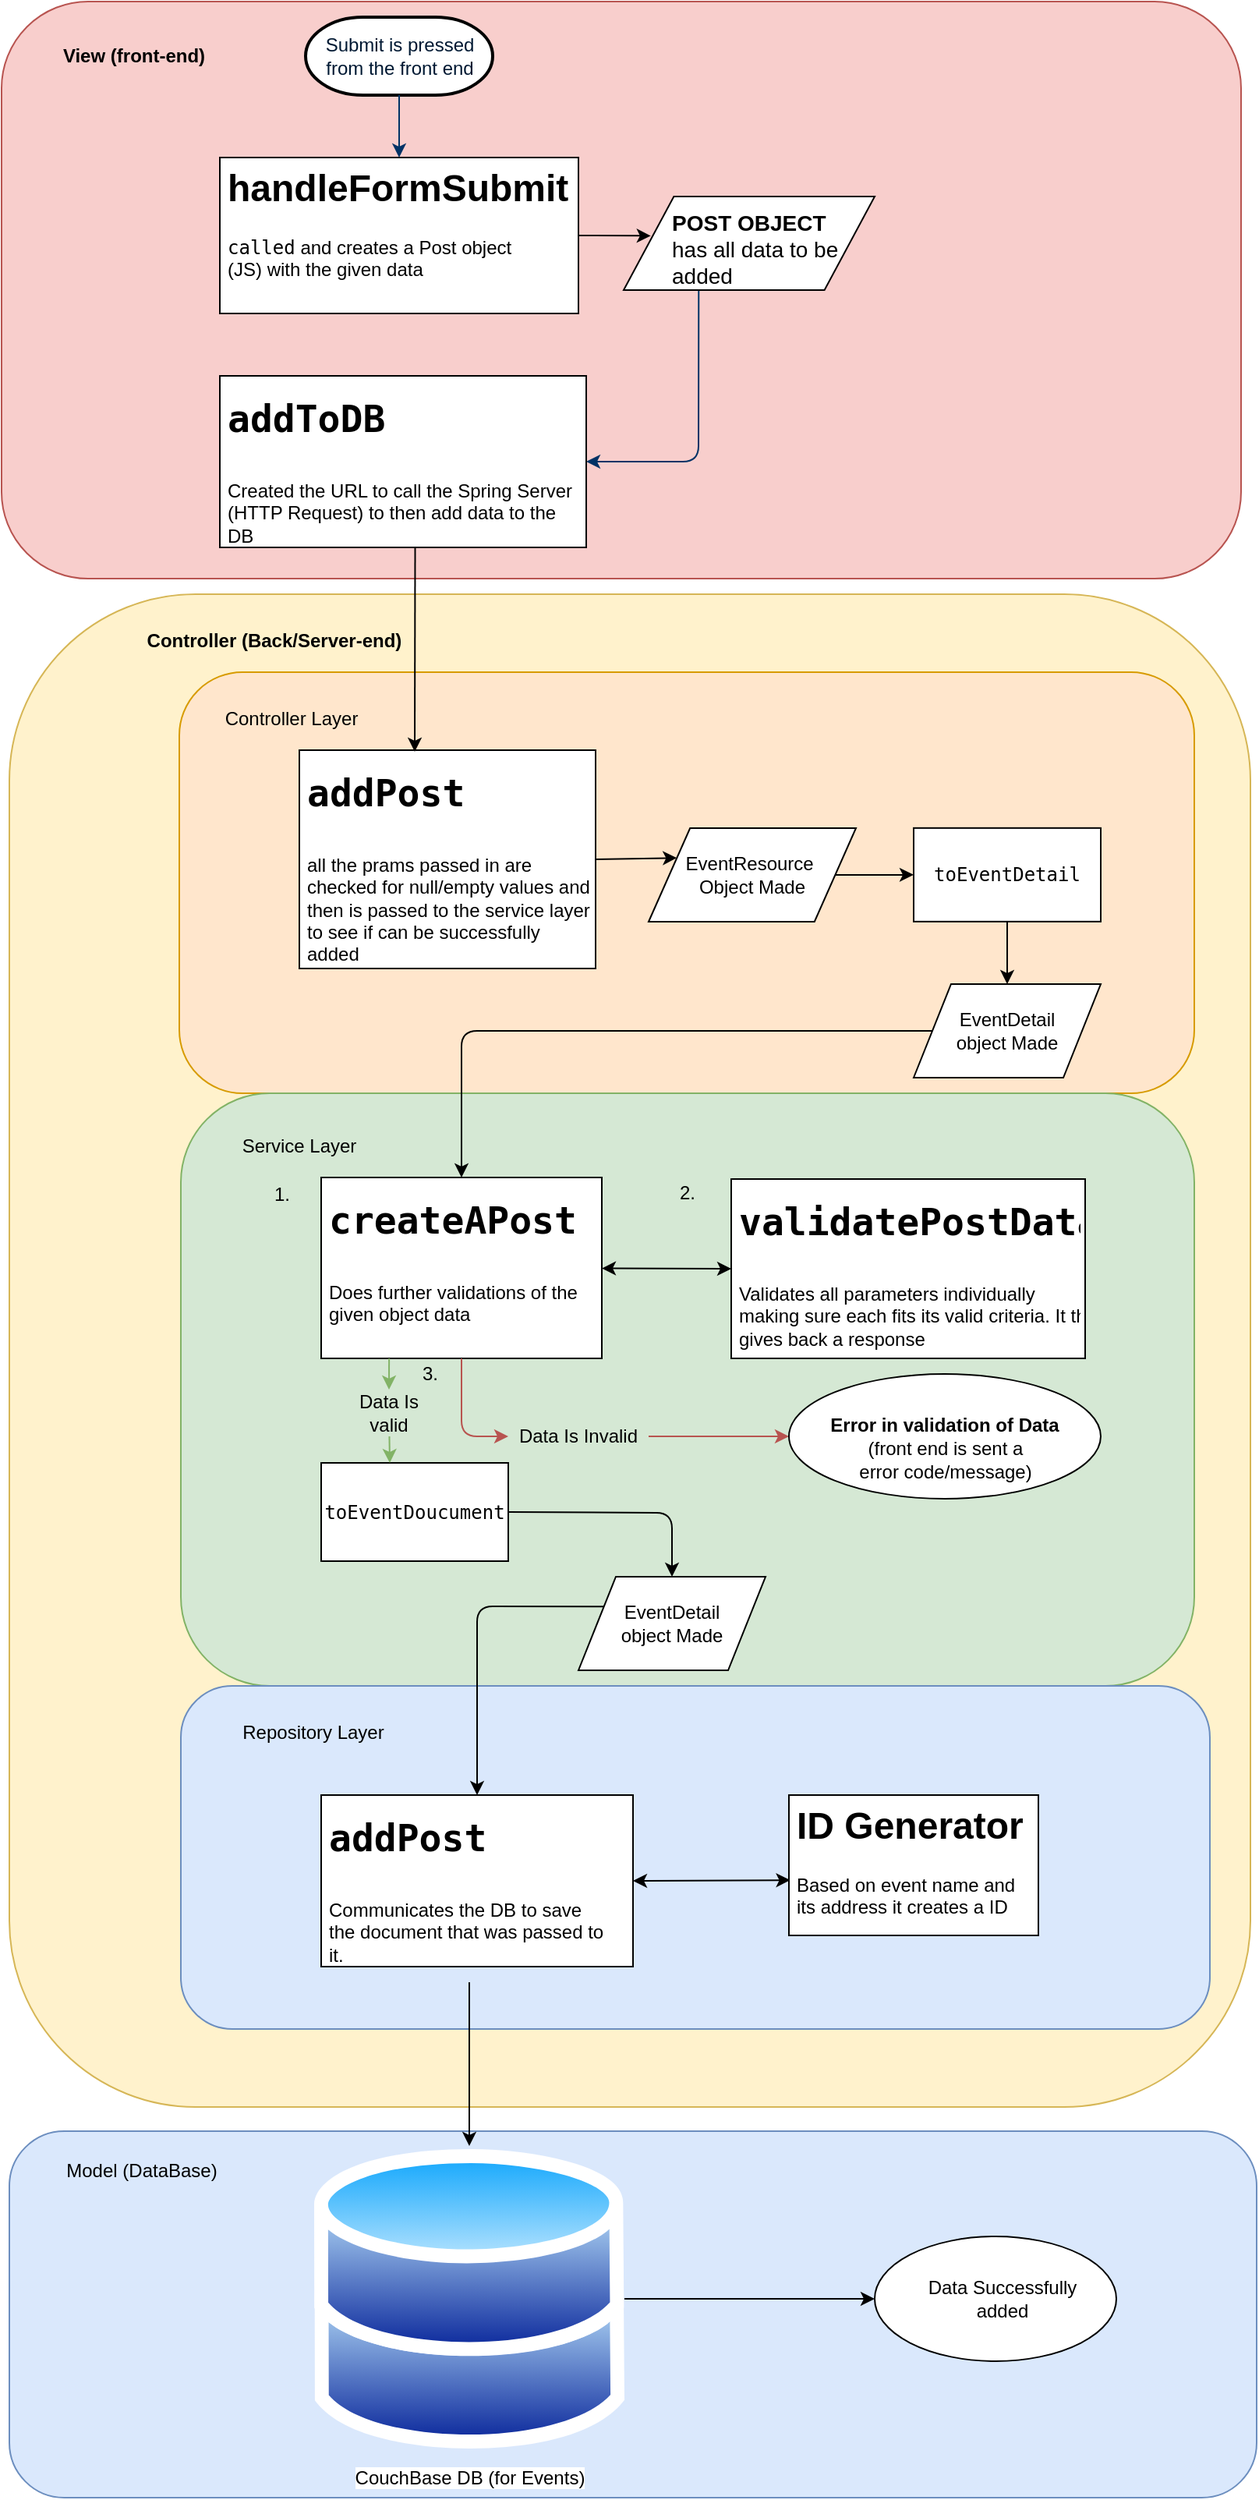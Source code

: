 <mxfile version="10.8.4" type="device"><diagram id="6a731a19-8d31-9384-78a2-239565b7b9f0" name="Page-1"><mxGraphModel dx="628" dy="297" grid="1" gridSize="10" guides="1" tooltips="1" connect="1" arrows="1" fold="1" page="1" pageScale="1" pageWidth="1169" pageHeight="827" background="#ffffff" math="0" shadow="0"><root><mxCell id="0"/><mxCell id="1" parent="0"/><mxCell id="35ZcNOYxvB1pqXLSH2v5-153" value="" style="rounded=1;whiteSpace=wrap;html=1;fillColor=#dae8fc;strokeColor=#6c8ebf;" vertex="1" parent="1"><mxGeometry x="70" y="1395.5" width="800" height="235" as="geometry"/></mxCell><mxCell id="35ZcNOYxvB1pqXLSH2v5-60" value="" style="rounded=1;whiteSpace=wrap;html=1;fillColor=#f8cecc;strokeColor=#b85450;" vertex="1" parent="1"><mxGeometry x="65" y="30" width="795" height="370" as="geometry"/></mxCell><mxCell id="35ZcNOYxvB1pqXLSH2v5-55" value="" style="rounded=0;whiteSpace=wrap;html=1;" vertex="1" parent="1"><mxGeometry x="205" y="130" width="230" height="100" as="geometry"/></mxCell><mxCell id="2" value="Submit is pressed &lt;br&gt;from the front end" style="shape=mxgraph.flowchart.terminator;fillColor=#FFFFFF;strokeColor=#000000;strokeWidth=2;gradientColor=none;gradientDirection=north;fontColor=#001933;fontStyle=0;html=1;" parent="1" vertex="1"><mxGeometry x="260" y="40" width="120" height="50" as="geometry"/></mxCell><mxCell id="7" style="fontColor=#001933;fontStyle=1;strokeColor=#003366;strokeWidth=1;html=1;" parent="1" source="2" edge="1"><mxGeometry relative="1" as="geometry"><mxPoint x="320" y="130" as="targetPoint"/></mxGeometry></mxCell><mxCell id="8" style="fontColor=#001933;fontStyle=1;strokeColor=#003366;strokeWidth=1;html=1;entryX=1;entryY=0.5;entryDx=0;entryDy=0;exitX=0.299;exitY=0.999;exitDx=0;exitDy=0;exitPerimeter=0;" parent="1" source="35ZcNOYxvB1pqXLSH2v5-89" target="35ZcNOYxvB1pqXLSH2v5-67" edge="1"><mxGeometry relative="1" as="geometry"><mxPoint x="512" y="216" as="sourcePoint"/><mxPoint x="319.5" y="270.0" as="targetPoint"/><Array as="points"><mxPoint x="512" y="325"/></Array></mxGeometry></mxCell><mxCell id="35ZcNOYxvB1pqXLSH2v5-59" value="&lt;h1&gt;&lt;span&gt;handleFormSubmit&lt;/span&gt;&lt;br&gt;&lt;/h1&gt;&lt;pre&gt;&lt;div&gt;&lt;span&gt;called&lt;/span&gt;&lt;span style=&quot;font-family: &amp;#34;helvetica&amp;#34; ; white-space: normal&quot;&gt;&amp;nbsp;and creates a Post object (JS)&amp;nbsp;&lt;/span&gt;&lt;span style=&quot;font-family: &amp;#34;helvetica&amp;#34; ; white-space: normal&quot;&gt;with the given data&lt;/span&gt;&lt;/div&gt;&lt;/pre&gt;" style="text;html=1;strokeColor=none;fillColor=none;spacing=5;spacingTop=-20;whiteSpace=wrap;overflow=hidden;rounded=0;" vertex="1" parent="1"><mxGeometry x="205" y="130" width="230" height="100" as="geometry"/></mxCell><mxCell id="35ZcNOYxvB1pqXLSH2v5-65" value="&lt;b&gt;View (front-end)&lt;/b&gt;" style="text;html=1;strokeColor=none;fillColor=none;align=center;verticalAlign=middle;whiteSpace=wrap;rounded=0;" vertex="1" parent="1"><mxGeometry x="95" y="55" width="110" height="20" as="geometry"/></mxCell><mxCell id="35ZcNOYxvB1pqXLSH2v5-66" value="" style="rounded=0;whiteSpace=wrap;html=1;" vertex="1" parent="1"><mxGeometry x="205" y="270" width="235" height="110" as="geometry"/></mxCell><mxCell id="35ZcNOYxvB1pqXLSH2v5-67" value="&lt;h1&gt;&lt;pre&gt;&lt;span&gt;addToDB&lt;/span&gt;&lt;/pre&gt;&lt;/h1&gt;&lt;p&gt;Created the URL to call the Spring Server (HTTP Request) to then add data to the DB&lt;/p&gt;" style="text;html=1;strokeColor=none;fillColor=none;spacing=5;spacingTop=-20;whiteSpace=wrap;overflow=hidden;rounded=0;" vertex="1" parent="1"><mxGeometry x="205" y="270" width="235" height="110" as="geometry"/></mxCell><mxCell id="35ZcNOYxvB1pqXLSH2v5-70" value="" style="rounded=1;whiteSpace=wrap;html=1;fillColor=#fff2cc;strokeColor=#d6b656;" vertex="1" parent="1"><mxGeometry x="70" y="410" width="796" height="970" as="geometry"/></mxCell><mxCell id="35ZcNOYxvB1pqXLSH2v5-73" value="" style="rounded=1;whiteSpace=wrap;html=1;fillColor=#ffe6cc;strokeColor=#d79b00;" vertex="1" parent="1"><mxGeometry x="179" y="460" width="651" height="270" as="geometry"/></mxCell><mxCell id="35ZcNOYxvB1pqXLSH2v5-75" value="Controller Layer" style="text;html=1;strokeColor=none;fillColor=none;align=center;verticalAlign=middle;whiteSpace=wrap;rounded=0;" vertex="1" parent="1"><mxGeometry x="196" y="480" width="110" height="20" as="geometry"/></mxCell><mxCell id="35ZcNOYxvB1pqXLSH2v5-77" value="" style="rounded=0;whiteSpace=wrap;html=1;" vertex="1" parent="1"><mxGeometry x="256" y="510" width="190" height="140" as="geometry"/></mxCell><mxCell id="35ZcNOYxvB1pqXLSH2v5-78" value="&lt;h1&gt;&lt;pre&gt;&lt;span&gt;addPost&lt;/span&gt;&lt;/pre&gt;&lt;/h1&gt;&lt;p&gt;all the prams passed in are checked for null/empty values and then is passed to the service layer to see if can be successfully added&lt;/p&gt;" style="text;html=1;strokeColor=none;fillColor=none;spacing=5;spacingTop=-20;whiteSpace=wrap;overflow=hidden;rounded=0;" vertex="1" parent="1"><mxGeometry x="256" y="510" width="190" height="140" as="geometry"/></mxCell><mxCell id="35ZcNOYxvB1pqXLSH2v5-86" value="" style="endArrow=classic;html=1;exitX=1;exitY=0.5;exitDx=0;exitDy=0;entryX=0.108;entryY=0.42;entryDx=0;entryDy=0;entryPerimeter=0;" edge="1" parent="1" source="35ZcNOYxvB1pqXLSH2v5-59" target="35ZcNOYxvB1pqXLSH2v5-89"><mxGeometry width="50" height="50" relative="1" as="geometry"><mxPoint x="430" y="210" as="sourcePoint"/><mxPoint x="464.143" y="179.81" as="targetPoint"/></mxGeometry></mxCell><mxCell id="35ZcNOYxvB1pqXLSH2v5-89" value="" style="shape=parallelogram;perimeter=parallelogramPerimeter;whiteSpace=wrap;html=1;" vertex="1" parent="1"><mxGeometry x="464" y="155" width="161" height="60" as="geometry"/></mxCell><mxCell id="35ZcNOYxvB1pqXLSH2v5-88" value="&lt;h1 style=&quot;font-size: 14px&quot;&gt;&lt;span&gt;POST OBJECT&lt;/span&gt;&lt;br&gt;&lt;span style=&quot;font-weight: normal&quot;&gt;has all data to be added&lt;/span&gt;&lt;br&gt;&lt;/h1&gt;" style="text;html=1;strokeColor=none;fillColor=none;spacing=5;spacingTop=-20;whiteSpace=wrap;overflow=hidden;rounded=0;" vertex="1" parent="1"><mxGeometry x="490" y="165" width="125" height="50" as="geometry"/></mxCell><mxCell id="35ZcNOYxvB1pqXLSH2v5-91" value="" style="rounded=1;whiteSpace=wrap;html=1;fillColor=#d5e8d4;strokeColor=#82b366;" vertex="1" parent="1"><mxGeometry x="180" y="730" width="650" height="380" as="geometry"/></mxCell><mxCell id="35ZcNOYxvB1pqXLSH2v5-93" value="Service Layer" style="text;html=1;strokeColor=none;fillColor=none;align=center;verticalAlign=middle;whiteSpace=wrap;rounded=0;" vertex="1" parent="1"><mxGeometry x="211" y="754" width="90" height="20" as="geometry"/></mxCell><mxCell id="35ZcNOYxvB1pqXLSH2v5-94" value="&lt;b&gt;Controller (Back/Server-end)&lt;/b&gt;" style="text;html=1;strokeColor=none;fillColor=none;align=center;verticalAlign=middle;whiteSpace=wrap;rounded=0;" vertex="1" parent="1"><mxGeometry x="150" y="430" width="180" height="20" as="geometry"/></mxCell><mxCell id="35ZcNOYxvB1pqXLSH2v5-96" value="" style="rounded=0;whiteSpace=wrap;html=1;" vertex="1" parent="1"><mxGeometry x="270" y="784" width="180" height="116" as="geometry"/></mxCell><mxCell id="35ZcNOYxvB1pqXLSH2v5-97" value="&lt;h1&gt;&lt;pre&gt;&lt;span&gt;createAPost&lt;/span&gt;&lt;/pre&gt;&lt;/h1&gt;&lt;p&gt;Does further validations of the given object data&amp;nbsp;&lt;/p&gt;" style="text;html=1;strokeColor=none;fillColor=none;spacing=5;spacingTop=-20;whiteSpace=wrap;overflow=hidden;rounded=0;" vertex="1" parent="1"><mxGeometry x="270" y="784" width="180" height="116" as="geometry"/></mxCell><mxCell id="35ZcNOYxvB1pqXLSH2v5-98" value="EventResource&amp;nbsp;&lt;br&gt;Object Made&lt;br&gt;" style="shape=parallelogram;perimeter=parallelogramPerimeter;whiteSpace=wrap;html=1;" vertex="1" parent="1"><mxGeometry x="480" y="560" width="133" height="60" as="geometry"/></mxCell><mxCell id="35ZcNOYxvB1pqXLSH2v5-100" value="" style="endArrow=classic;html=1;exitX=1;exitY=0.5;exitDx=0;exitDy=0;entryX=0;entryY=0.25;entryDx=0;entryDy=0;" edge="1" parent="1" source="35ZcNOYxvB1pqXLSH2v5-78" target="35ZcNOYxvB1pqXLSH2v5-98"><mxGeometry width="50" height="50" relative="1" as="geometry"><mxPoint x="440" y="610" as="sourcePoint"/><mxPoint x="490" y="560" as="targetPoint"/></mxGeometry></mxCell><mxCell id="35ZcNOYxvB1pqXLSH2v5-102" value="" style="endArrow=classic;html=1;entryX=0.5;entryY=0;entryDx=0;entryDy=0;exitX=0;exitY=0.5;exitDx=0;exitDy=0;" edge="1" parent="1" source="35ZcNOYxvB1pqXLSH2v5-107" target="35ZcNOYxvB1pqXLSH2v5-96"><mxGeometry width="50" height="50" relative="1" as="geometry"><mxPoint x="490" y="700" as="sourcePoint"/><mxPoint x="540" y="650" as="targetPoint"/><Array as="points"><mxPoint x="560" y="690"/><mxPoint x="360" y="690"/></Array></mxGeometry></mxCell><mxCell id="35ZcNOYxvB1pqXLSH2v5-106" value="&lt;pre&gt;&lt;span&gt;toEventDetail&lt;/span&gt;&lt;/pre&gt;" style="rounded=0;whiteSpace=wrap;html=1;" vertex="1" parent="1"><mxGeometry x="650" y="559.929" width="120" height="60" as="geometry"/></mxCell><mxCell id="35ZcNOYxvB1pqXLSH2v5-107" value="EventDetail&lt;br&gt;object Made&lt;br&gt;" style="shape=parallelogram;perimeter=parallelogramPerimeter;whiteSpace=wrap;html=1;" vertex="1" parent="1"><mxGeometry x="650" y="660" width="120" height="60" as="geometry"/></mxCell><mxCell id="35ZcNOYxvB1pqXLSH2v5-108" value="" style="endArrow=classic;html=1;exitX=1;exitY=0.5;exitDx=0;exitDy=0;entryX=0;entryY=0.5;entryDx=0;entryDy=0;" edge="1" parent="1" source="35ZcNOYxvB1pqXLSH2v5-98" target="35ZcNOYxvB1pqXLSH2v5-106"><mxGeometry width="50" height="50" relative="1" as="geometry"><mxPoint x="600" y="620" as="sourcePoint"/><mxPoint x="650" y="570" as="targetPoint"/></mxGeometry></mxCell><mxCell id="35ZcNOYxvB1pqXLSH2v5-110" value="" style="endArrow=classic;html=1;entryX=0.5;entryY=0;entryDx=0;entryDy=0;exitX=0.5;exitY=1;exitDx=0;exitDy=0;" edge="1" parent="1" source="35ZcNOYxvB1pqXLSH2v5-106" target="35ZcNOYxvB1pqXLSH2v5-107"><mxGeometry width="50" height="50" relative="1" as="geometry"><mxPoint x="690" y="670" as="sourcePoint"/><mxPoint x="740" y="620" as="targetPoint"/></mxGeometry></mxCell><mxCell id="35ZcNOYxvB1pqXLSH2v5-113" value="" style="rounded=0;whiteSpace=wrap;html=1;" vertex="1" parent="1"><mxGeometry x="533" y="785" width="227" height="115" as="geometry"/></mxCell><mxCell id="35ZcNOYxvB1pqXLSH2v5-114" value="&lt;h1&gt;&lt;pre&gt;&lt;span&gt;validatePostData&lt;/span&gt;&lt;/pre&gt;&lt;/h1&gt;&lt;p&gt;Validates all parameters individually making sure each fits its valid criteria. It the gives back a response&amp;nbsp;&lt;/p&gt;" style="text;html=1;strokeColor=none;fillColor=none;spacing=5;spacingTop=-20;whiteSpace=wrap;overflow=hidden;rounded=0;" vertex="1" parent="1"><mxGeometry x="533" y="785" width="227" height="115" as="geometry"/></mxCell><mxCell id="35ZcNOYxvB1pqXLSH2v5-116" value="" style="endArrow=classic;startArrow=classic;html=1;entryX=0;entryY=0.5;entryDx=0;entryDy=0;" edge="1" parent="1" source="35ZcNOYxvB1pqXLSH2v5-97" target="35ZcNOYxvB1pqXLSH2v5-114"><mxGeometry width="50" height="50" relative="1" as="geometry"><mxPoint x="450" y="870" as="sourcePoint"/><mxPoint x="500" y="820" as="targetPoint"/></mxGeometry></mxCell><mxCell id="35ZcNOYxvB1pqXLSH2v5-122" value="" style="endArrow=classic;html=1;entryX=0;entryY=0.5;entryDx=0;entryDy=0;fillColor=#f8cecc;strokeColor=#b85450;exitX=1;exitY=0.5;exitDx=0;exitDy=0;" edge="1" parent="1" source="35ZcNOYxvB1pqXLSH2v5-168" target="35ZcNOYxvB1pqXLSH2v5-123"><mxGeometry width="50" height="50" relative="1" as="geometry"><mxPoint x="420" y="920" as="sourcePoint"/><mxPoint x="400" y="910" as="targetPoint"/><Array as="points"/></mxGeometry></mxCell><mxCell id="35ZcNOYxvB1pqXLSH2v5-123" value="" style="ellipse;whiteSpace=wrap;html=1;" vertex="1" parent="1"><mxGeometry x="570" y="910" width="200" height="80" as="geometry"/></mxCell><mxCell id="35ZcNOYxvB1pqXLSH2v5-120" value="&lt;b&gt;Error in validation of Data&lt;/b&gt;" style="text;html=1;strokeColor=none;fillColor=none;align=center;verticalAlign=middle;whiteSpace=wrap;rounded=0;" vertex="1" parent="1"><mxGeometry x="590" y="931" width="160" height="24" as="geometry"/></mxCell><mxCell id="35ZcNOYxvB1pqXLSH2v5-128" value="(front end is sent a error code/message)" style="text;html=1;strokeColor=none;fillColor=none;align=center;verticalAlign=middle;whiteSpace=wrap;rounded=0;" vertex="1" parent="1"><mxGeometry x="607.5" y="955" width="125" height="20" as="geometry"/></mxCell><mxCell id="35ZcNOYxvB1pqXLSH2v5-130" value="" style="rounded=1;whiteSpace=wrap;html=1;fillColor=#dae8fc;strokeColor=#6c8ebf;" vertex="1" parent="1"><mxGeometry x="180" y="1110" width="660" height="220" as="geometry"/></mxCell><mxCell id="35ZcNOYxvB1pqXLSH2v5-134" value="&lt;pre&gt;&lt;span&gt;toEventDoucument&lt;/span&gt;&lt;/pre&gt;" style="rounded=0;whiteSpace=wrap;html=1;" vertex="1" parent="1"><mxGeometry x="270" y="967" width="120" height="63" as="geometry"/></mxCell><mxCell id="35ZcNOYxvB1pqXLSH2v5-135" value="EventDetail&lt;br&gt;object Made&lt;br&gt;" style="shape=parallelogram;perimeter=parallelogramPerimeter;whiteSpace=wrap;html=1;" vertex="1" parent="1"><mxGeometry x="435" y="1040" width="120" height="60" as="geometry"/></mxCell><mxCell id="35ZcNOYxvB1pqXLSH2v5-137" value="" style="endArrow=classic;html=1;entryX=0.5;entryY=0;entryDx=0;entryDy=0;exitX=1;exitY=0.5;exitDx=0;exitDy=0;" edge="1" parent="1" source="35ZcNOYxvB1pqXLSH2v5-134" target="35ZcNOYxvB1pqXLSH2v5-135"><mxGeometry width="50" height="50" relative="1" as="geometry"><mxPoint x="439" y="1077" as="sourcePoint"/><mxPoint x="489" y="1027" as="targetPoint"/><Array as="points"><mxPoint x="495" y="999"/></Array></mxGeometry></mxCell><mxCell id="35ZcNOYxvB1pqXLSH2v5-139" value="" style="endArrow=classic;html=1;entryX=0.5;entryY=0;entryDx=0;entryDy=0;fillColor=#d5e8d4;strokeColor=#82b366;" edge="1" parent="1" source="35ZcNOYxvB1pqXLSH2v5-171"><mxGeometry width="50" height="50" relative="1" as="geometry"><mxPoint x="314" y="900" as="sourcePoint"/><mxPoint x="314" y="967" as="targetPoint"/></mxGeometry></mxCell><mxCell id="35ZcNOYxvB1pqXLSH2v5-142" value="" style="endArrow=classic;html=1;exitX=0;exitY=0.25;exitDx=0;exitDy=0;entryX=0.5;entryY=0;entryDx=0;entryDy=0;" edge="1" parent="1" source="35ZcNOYxvB1pqXLSH2v5-135" target="35ZcNOYxvB1pqXLSH2v5-143"><mxGeometry width="50" height="50" relative="1" as="geometry"><mxPoint x="507" y="1090" as="sourcePoint"/><mxPoint x="600" y="1150" as="targetPoint"/><Array as="points"><mxPoint x="370" y="1059"/></Array></mxGeometry></mxCell><mxCell id="35ZcNOYxvB1pqXLSH2v5-143" value="" style="rounded=0;whiteSpace=wrap;html=1;" vertex="1" parent="1"><mxGeometry x="270" y="1180" width="200" height="110" as="geometry"/></mxCell><mxCell id="35ZcNOYxvB1pqXLSH2v5-145" value="&lt;h1&gt;&lt;pre&gt;&lt;span&gt;addPost&lt;/span&gt;&lt;/pre&gt;&lt;/h1&gt;&lt;p&gt;Communicates the DB to save the document that was passed to it.&lt;/p&gt;" style="text;html=1;strokeColor=none;fillColor=none;spacing=5;spacingTop=-20;whiteSpace=wrap;overflow=hidden;rounded=0;" vertex="1" parent="1"><mxGeometry x="270" y="1180" width="190" height="120" as="geometry"/></mxCell><mxCell id="35ZcNOYxvB1pqXLSH2v5-147" value="Repository Layer" style="text;html=1;strokeColor=none;fillColor=none;align=center;verticalAlign=middle;whiteSpace=wrap;rounded=0;" vertex="1" parent="1"><mxGeometry x="205" y="1130" width="120" height="20" as="geometry"/></mxCell><mxCell id="35ZcNOYxvB1pqXLSH2v5-148" value="" style="endArrow=classic;startArrow=classic;html=1;exitX=1;exitY=0.5;exitDx=0;exitDy=0;entryX=0.005;entryY=0.682;entryDx=0;entryDy=0;entryPerimeter=0;" edge="1" parent="1" source="35ZcNOYxvB1pqXLSH2v5-143" target="35ZcNOYxvB1pqXLSH2v5-150"><mxGeometry width="50" height="50" relative="1" as="geometry"><mxPoint x="500" y="1270" as="sourcePoint"/><mxPoint x="550" y="1230" as="targetPoint"/></mxGeometry></mxCell><mxCell id="35ZcNOYxvB1pqXLSH2v5-149" value="" style="rounded=0;whiteSpace=wrap;html=1;" vertex="1" parent="1"><mxGeometry x="570" y="1180" width="160" height="90" as="geometry"/></mxCell><mxCell id="35ZcNOYxvB1pqXLSH2v5-150" value="&lt;h1&gt;ID Generator&lt;/h1&gt;&lt;p&gt;Based on event name and its address it creates a ID&lt;/p&gt;" style="text;html=1;strokeColor=none;fillColor=none;spacing=5;spacingTop=-20;whiteSpace=wrap;overflow=hidden;rounded=0;" vertex="1" parent="1"><mxGeometry x="570" y="1180" width="160" height="80" as="geometry"/></mxCell><mxCell id="35ZcNOYxvB1pqXLSH2v5-151" value="CouchBase DB (for Events)" style="aspect=fixed;perimeter=ellipsePerimeter;html=1;align=center;shadow=0;dashed=0;spacingTop=3;image;image=img/lib/active_directory/databases.svg;" vertex="1" parent="1"><mxGeometry x="265.5" y="1405" width="199" height="196" as="geometry"/></mxCell><mxCell id="35ZcNOYxvB1pqXLSH2v5-152" value="" style="endArrow=classic;html=1;exitX=0.5;exitY=1;exitDx=0;exitDy=0;entryX=0.5;entryY=0;entryDx=0;entryDy=0;" edge="1" parent="1" source="35ZcNOYxvB1pqXLSH2v5-145" target="35ZcNOYxvB1pqXLSH2v5-151"><mxGeometry width="50" height="50" relative="1" as="geometry"><mxPoint x="340" y="1390" as="sourcePoint"/><mxPoint x="390" y="1340" as="targetPoint"/></mxGeometry></mxCell><mxCell id="35ZcNOYxvB1pqXLSH2v5-154" value="Model (DataBase)" style="text;html=1;strokeColor=none;fillColor=none;align=center;verticalAlign=middle;whiteSpace=wrap;rounded=0;" vertex="1" parent="1"><mxGeometry x="95" y="1410.5" width="120" height="20" as="geometry"/></mxCell><mxCell id="35ZcNOYxvB1pqXLSH2v5-155" value="" style="ellipse;whiteSpace=wrap;html=1;" vertex="1" parent="1"><mxGeometry x="625" y="1463" width="155" height="80" as="geometry"/></mxCell><mxCell id="35ZcNOYxvB1pqXLSH2v5-160" value="" style="endArrow=classic;html=1;exitX=1;exitY=0.5;exitDx=0;exitDy=0;entryX=0;entryY=0.5;entryDx=0;entryDy=0;" edge="1" parent="1" source="35ZcNOYxvB1pqXLSH2v5-151" target="35ZcNOYxvB1pqXLSH2v5-155"><mxGeometry width="50" height="50" relative="1" as="geometry"><mxPoint x="580" y="1540" as="sourcePoint"/><mxPoint x="630" y="1490" as="targetPoint"/></mxGeometry></mxCell><mxCell id="35ZcNOYxvB1pqXLSH2v5-161" value="Data Successfully added" style="text;html=1;strokeColor=none;fillColor=none;align=center;verticalAlign=middle;whiteSpace=wrap;rounded=0;" vertex="1" parent="1"><mxGeometry x="646.5" y="1481.5" width="120" height="43" as="geometry"/></mxCell><mxCell id="35ZcNOYxvB1pqXLSH2v5-162" value="" style="endArrow=classic;html=1;exitX=0.533;exitY=0.998;exitDx=0;exitDy=0;exitPerimeter=0;" edge="1" parent="1" source="35ZcNOYxvB1pqXLSH2v5-67"><mxGeometry width="50" height="50" relative="1" as="geometry"><mxPoint x="330" y="378" as="sourcePoint"/><mxPoint x="330" y="511" as="targetPoint"/></mxGeometry></mxCell><mxCell id="35ZcNOYxvB1pqXLSH2v5-164" value="1." style="text;html=1;strokeColor=none;fillColor=none;align=center;verticalAlign=middle;whiteSpace=wrap;rounded=0;" vertex="1" parent="1"><mxGeometry x="225" y="785" width="40" height="20" as="geometry"/></mxCell><mxCell id="35ZcNOYxvB1pqXLSH2v5-165" value="2." style="text;html=1;strokeColor=none;fillColor=none;align=center;verticalAlign=middle;whiteSpace=wrap;rounded=0;" vertex="1" parent="1"><mxGeometry x="485" y="784" width="40" height="20" as="geometry"/></mxCell><mxCell id="35ZcNOYxvB1pqXLSH2v5-166" value="3." style="text;html=1;strokeColor=none;fillColor=none;align=center;verticalAlign=middle;whiteSpace=wrap;rounded=0;" vertex="1" parent="1"><mxGeometry x="320" y="900" width="40" height="20" as="geometry"/></mxCell><mxCell id="35ZcNOYxvB1pqXLSH2v5-168" value="Data Is Invalid" style="text;html=1;strokeColor=none;fillColor=none;align=center;verticalAlign=middle;whiteSpace=wrap;rounded=0;" vertex="1" parent="1"><mxGeometry x="390" y="945" width="90" height="10" as="geometry"/></mxCell><mxCell id="35ZcNOYxvB1pqXLSH2v5-170" value="" style="endArrow=classic;html=1;exitX=0.5;exitY=1;exitDx=0;exitDy=0;entryX=0;entryY=0.5;entryDx=0;entryDy=0;fillColor=#f8cecc;strokeColor=#b85450;" edge="1" parent="1" source="35ZcNOYxvB1pqXLSH2v5-97" target="35ZcNOYxvB1pqXLSH2v5-168"><mxGeometry width="50" height="50" relative="1" as="geometry"><mxPoint x="360.333" y="899.667" as="sourcePoint"/><mxPoint x="570.333" y="949.667" as="targetPoint"/><Array as="points"><mxPoint x="360" y="950"/></Array></mxGeometry></mxCell><mxCell id="35ZcNOYxvB1pqXLSH2v5-171" value="Data Is valid" style="text;html=1;strokeColor=none;fillColor=none;align=center;verticalAlign=middle;whiteSpace=wrap;rounded=0;" vertex="1" parent="1"><mxGeometry x="281" y="920" width="65" height="30" as="geometry"/></mxCell><mxCell id="35ZcNOYxvB1pqXLSH2v5-172" value="" style="endArrow=classic;html=1;entryX=0.5;entryY=0;entryDx=0;entryDy=0;fillColor=#d5e8d4;strokeColor=#82b366;exitX=0.242;exitY=1;exitDx=0;exitDy=0;exitPerimeter=0;" edge="1" parent="1" source="35ZcNOYxvB1pqXLSH2v5-97" target="35ZcNOYxvB1pqXLSH2v5-171"><mxGeometry width="50" height="50" relative="1" as="geometry"><mxPoint x="314" y="900" as="sourcePoint"/><mxPoint x="314" y="967" as="targetPoint"/></mxGeometry></mxCell></root></mxGraphModel></diagram></mxfile>